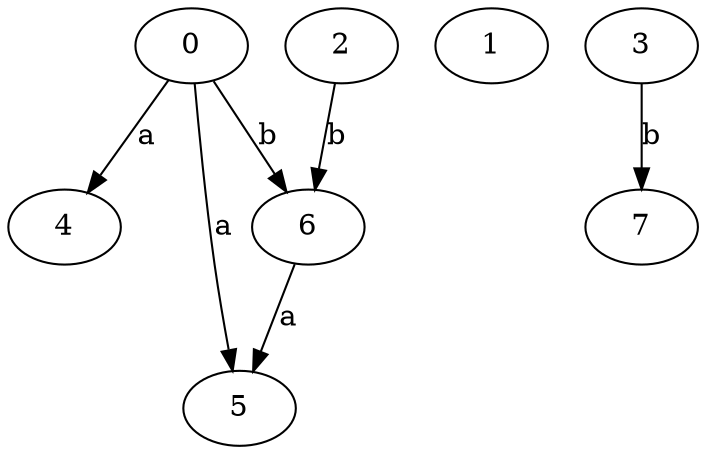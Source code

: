 strict digraph  {
4;
0;
5;
1;
2;
6;
7;
3;
0 -> 4  [label=a];
0 -> 5  [label=a];
0 -> 6  [label=b];
2 -> 6  [label=b];
6 -> 5  [label=a];
3 -> 7  [label=b];
}
